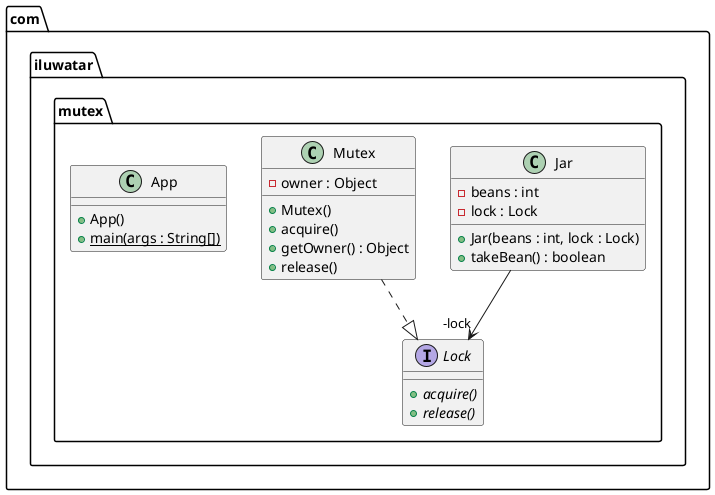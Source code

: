 @startuml
package com.iluwatar.mutex {
  class Jar {
    - beans : int
    - lock : Lock
    + Jar(beans : int, lock : Lock)
    + takeBean() : boolean
  }
  interface Lock {
    + acquire() {abstract}
    + release() {abstract}
  }
  class Mutex {
    - owner : Object
    + Mutex()
    + acquire()
    + getOwner() : Object
    + release()
  }
  class App {
    + App()
    + main(args : String[]) {static}
  }
}
Jar -->  "-lock" Lock
Mutex ..|> Lock 
@enduml
